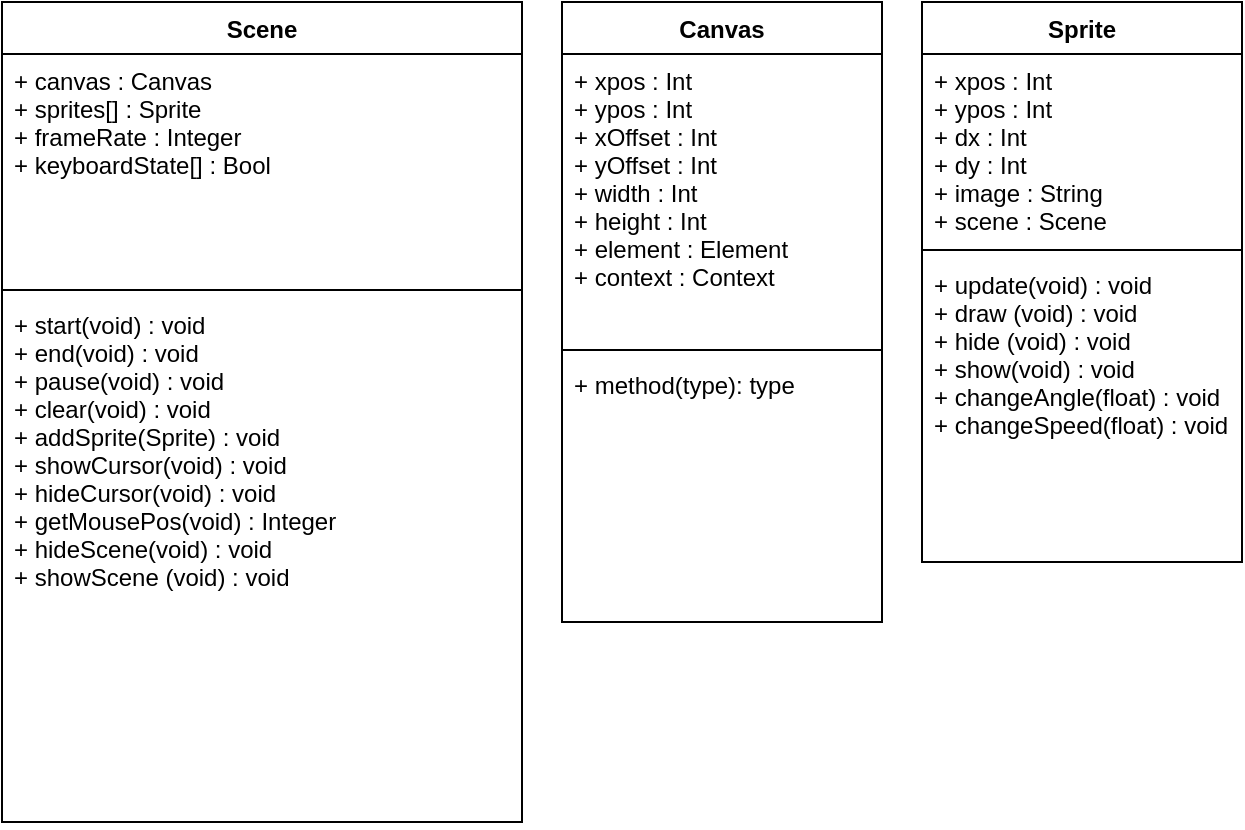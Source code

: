 <mxfile version="13.8.6" type="github">
  <diagram id="5traIhpLM5jQMwLdFxB_" name="Page-1">
    <mxGraphModel dx="643" dy="383" grid="1" gridSize="10" guides="1" tooltips="1" connect="1" arrows="1" fold="1" page="1" pageScale="1" pageWidth="850" pageHeight="1100" math="0" shadow="0">
      <root>
        <mxCell id="0" />
        <mxCell id="1" parent="0" />
        <mxCell id="409GrsexgnhYUh9YllDB-18" value="Scene" style="swimlane;fontStyle=1;align=center;verticalAlign=top;childLayout=stackLayout;horizontal=1;startSize=26;horizontalStack=0;resizeParent=1;resizeParentMax=0;resizeLast=0;collapsible=1;marginBottom=0;" parent="1" vertex="1">
          <mxGeometry x="20" y="30" width="260" height="410" as="geometry">
            <mxRectangle x="20" y="30" width="70" height="26" as="alternateBounds" />
          </mxGeometry>
        </mxCell>
        <mxCell id="409GrsexgnhYUh9YllDB-19" value="+ canvas : Canvas&#xa;+ sprites[] : Sprite&#xa;+ frameRate : Integer&#xa;+ keyboardState[] : Bool&#xa;" style="text;strokeColor=none;fillColor=none;align=left;verticalAlign=top;spacingLeft=4;spacingRight=4;overflow=hidden;rotatable=0;points=[[0,0.5],[1,0.5]];portConstraint=eastwest;" parent="409GrsexgnhYUh9YllDB-18" vertex="1">
          <mxGeometry y="26" width="260" height="114" as="geometry" />
        </mxCell>
        <mxCell id="409GrsexgnhYUh9YllDB-20" value="" style="line;strokeWidth=1;fillColor=none;align=left;verticalAlign=middle;spacingTop=-1;spacingLeft=3;spacingRight=3;rotatable=0;labelPosition=right;points=[];portConstraint=eastwest;" parent="409GrsexgnhYUh9YllDB-18" vertex="1">
          <mxGeometry y="140" width="260" height="8" as="geometry" />
        </mxCell>
        <mxCell id="409GrsexgnhYUh9YllDB-21" value="+ start(void) : void&#xa;+ end(void) : void&#xa;+ pause(void) : void&#xa;+ clear(void) : void&#xa;+ addSprite(Sprite) : void&#xa;+ showCursor(void) : void&#xa;+ hideCursor(void) : void&#xa;+ getMousePos(void) : Integer&#xa;+ hideScene(void) : void&#xa;+ showScene (void) : void&#xa;&#xa;&#xa;&#xa;" style="text;strokeColor=none;fillColor=none;align=left;verticalAlign=top;spacingLeft=4;spacingRight=4;overflow=hidden;rotatable=0;points=[[0,0.5],[1,0.5]];portConstraint=eastwest;" parent="409GrsexgnhYUh9YllDB-18" vertex="1">
          <mxGeometry y="148" width="260" height="262" as="geometry" />
        </mxCell>
        <mxCell id="409GrsexgnhYUh9YllDB-22" value="Canvas" style="swimlane;fontStyle=1;align=center;verticalAlign=top;childLayout=stackLayout;horizontal=1;startSize=26;horizontalStack=0;resizeParent=1;resizeParentMax=0;resizeLast=0;collapsible=1;marginBottom=0;" parent="1" vertex="1">
          <mxGeometry x="300" y="30" width="160" height="310" as="geometry">
            <mxRectangle x="300" y="30" width="70" height="26" as="alternateBounds" />
          </mxGeometry>
        </mxCell>
        <mxCell id="409GrsexgnhYUh9YllDB-23" value="+ xpos : Int&#xa;+ ypos : Int&#xa;+ xOffset : Int&#xa;+ yOffset : Int&#xa;+ width : Int&#xa;+ height : Int&#xa;+ element : Element&#xa;+ context : Context&#xa;&#xa;" style="text;strokeColor=none;fillColor=none;align=left;verticalAlign=top;spacingLeft=4;spacingRight=4;overflow=hidden;rotatable=0;points=[[0,0.5],[1,0.5]];portConstraint=eastwest;" parent="409GrsexgnhYUh9YllDB-22" vertex="1">
          <mxGeometry y="26" width="160" height="144" as="geometry" />
        </mxCell>
        <mxCell id="409GrsexgnhYUh9YllDB-24" value="" style="line;strokeWidth=1;fillColor=none;align=left;verticalAlign=middle;spacingTop=-1;spacingLeft=3;spacingRight=3;rotatable=0;labelPosition=right;points=[];portConstraint=eastwest;" parent="409GrsexgnhYUh9YllDB-22" vertex="1">
          <mxGeometry y="170" width="160" height="8" as="geometry" />
        </mxCell>
        <mxCell id="409GrsexgnhYUh9YllDB-25" value="+ method(type): type" style="text;strokeColor=none;fillColor=none;align=left;verticalAlign=top;spacingLeft=4;spacingRight=4;overflow=hidden;rotatable=0;points=[[0,0.5],[1,0.5]];portConstraint=eastwest;" parent="409GrsexgnhYUh9YllDB-22" vertex="1">
          <mxGeometry y="178" width="160" height="132" as="geometry" />
        </mxCell>
        <mxCell id="409GrsexgnhYUh9YllDB-26" value="Sprite" style="swimlane;fontStyle=1;align=center;verticalAlign=top;childLayout=stackLayout;horizontal=1;startSize=26;horizontalStack=0;resizeParent=1;resizeParentMax=0;resizeLast=0;collapsible=1;marginBottom=0;" parent="1" vertex="1">
          <mxGeometry x="480" y="30" width="160" height="280" as="geometry" />
        </mxCell>
        <mxCell id="409GrsexgnhYUh9YllDB-27" value="+ xpos : Int&#xa;+ ypos : Int&#xa;+ dx : Int&#xa;+ dy : Int&#xa;+ image : String&#xa;+ scene : Scene&#xa;" style="text;strokeColor=none;fillColor=none;align=left;verticalAlign=top;spacingLeft=4;spacingRight=4;overflow=hidden;rotatable=0;points=[[0,0.5],[1,0.5]];portConstraint=eastwest;" parent="409GrsexgnhYUh9YllDB-26" vertex="1">
          <mxGeometry y="26" width="160" height="94" as="geometry" />
        </mxCell>
        <mxCell id="409GrsexgnhYUh9YllDB-28" value="" style="line;strokeWidth=1;fillColor=none;align=left;verticalAlign=middle;spacingTop=-1;spacingLeft=3;spacingRight=3;rotatable=0;labelPosition=right;points=[];portConstraint=eastwest;" parent="409GrsexgnhYUh9YllDB-26" vertex="1">
          <mxGeometry y="120" width="160" height="8" as="geometry" />
        </mxCell>
        <mxCell id="409GrsexgnhYUh9YllDB-29" value="+ update(void) : void&#xa;+ draw (void) : void&#xa;+ hide (void) : void&#xa;+ show(void) : void&#xa;+ changeAngle(float) : void&#xa;+ changeSpeed(float) : void" style="text;strokeColor=none;fillColor=none;align=left;verticalAlign=top;spacingLeft=4;spacingRight=4;overflow=hidden;rotatable=0;points=[[0,0.5],[1,0.5]];portConstraint=eastwest;" parent="409GrsexgnhYUh9YllDB-26" vertex="1">
          <mxGeometry y="128" width="160" height="152" as="geometry" />
        </mxCell>
      </root>
    </mxGraphModel>
  </diagram>
</mxfile>
